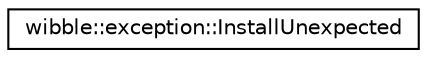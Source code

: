 digraph G
{
  edge [fontname="Helvetica",fontsize="10",labelfontname="Helvetica",labelfontsize="10"];
  node [fontname="Helvetica",fontsize="10",shape=record];
  rankdir="LR";
  Node1 [label="wibble::exception::InstallUnexpected",height=0.2,width=0.4,color="black", fillcolor="white", style="filled",URL="$classwibble_1_1exception_1_1InstallUnexpected.html",tooltip="Install an unexpected handler for the duration of its scope."];
}

